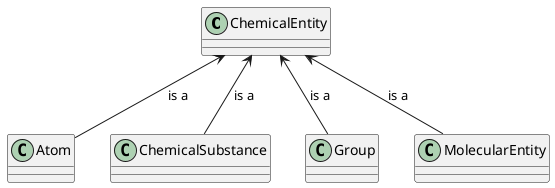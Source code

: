@startuml
class ChemicalEntity
class Atom
class ChemicalSubstance
class Group
class MolecularEntity

Atom -up-> ChemicalEntity : is a
ChemicalSubstance -up-> ChemicalEntity : is a
Group -up-> ChemicalEntity : is a
MolecularEntity -up-> ChemicalEntity : is a
@enduml